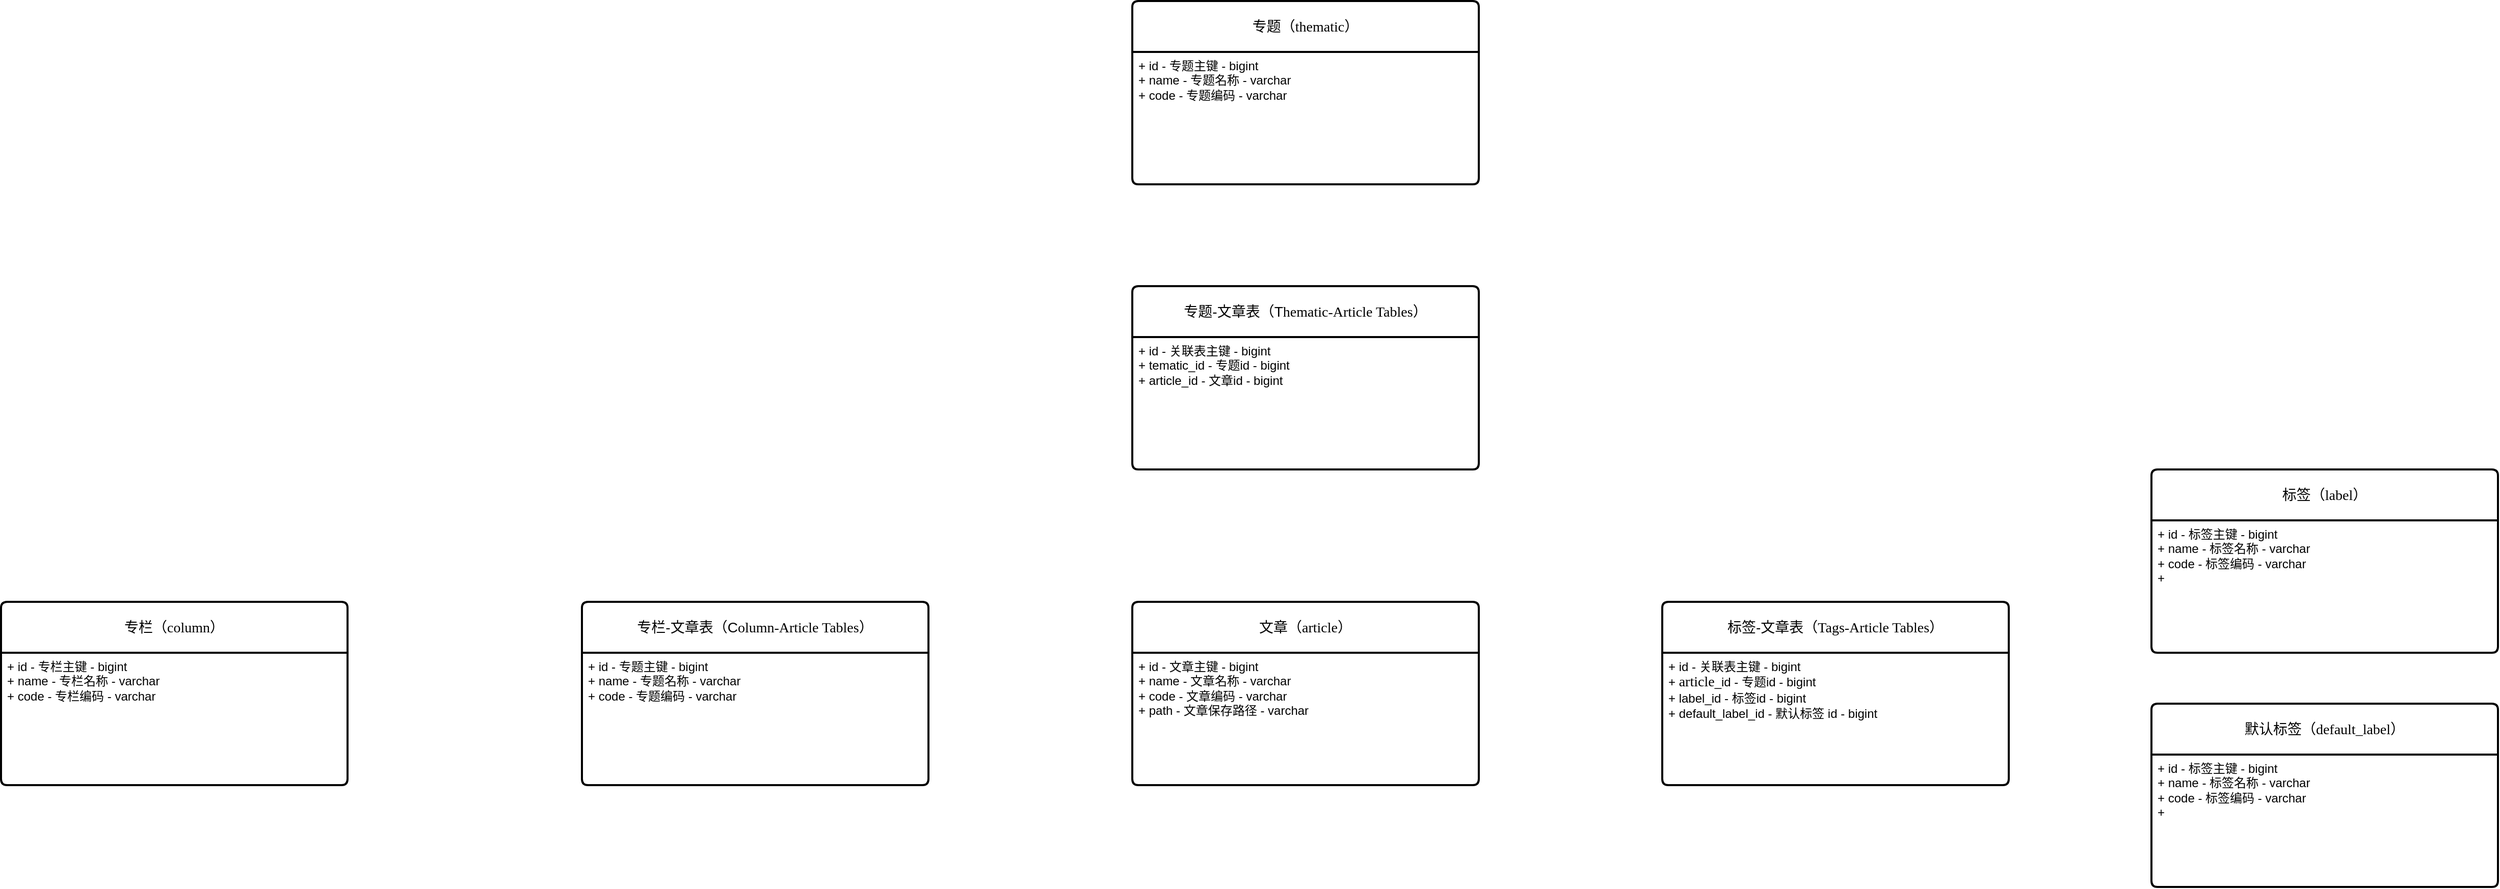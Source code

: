 <mxfile version="27.0.5">
  <diagram name="第 1 页" id="I1ErNXHB0BoW2DpfOcAM">
    <mxGraphModel dx="2842" dy="1817" grid="1" gridSize="10" guides="1" tooltips="1" connect="1" arrows="1" fold="1" page="1" pageScale="1" pageWidth="827" pageHeight="1169" math="0" shadow="0">
      <root>
        <mxCell id="0" />
        <mxCell id="1" parent="0" />
        <mxCell id="AwYpqpUh4EfOczfZwocW-6" value="专题（&lt;span style=&quot;font-family: 微软雅黑; text-align: start; white-space-collapse: preserve;&quot;&gt;thematic&lt;/span&gt;）" style="swimlane;childLayout=stackLayout;horizontal=1;startSize=50;horizontalStack=0;rounded=1;fontSize=14;fontStyle=0;strokeWidth=2;resizeParent=0;resizeLast=1;shadow=0;dashed=0;align=center;arcSize=4;whiteSpace=wrap;html=1;" vertex="1" parent="1">
          <mxGeometry x="100" y="-280" width="340" height="180" as="geometry" />
        </mxCell>
        <mxCell id="AwYpqpUh4EfOczfZwocW-7" value="+ id - 专题主键 - bigint&lt;br&gt;+ name - 专题名称 - varchar&lt;br&gt;+ code - 专题编码 - varchar" style="align=left;strokeColor=none;fillColor=none;spacingLeft=4;spacingRight=4;fontSize=12;verticalAlign=top;resizable=0;rotatable=0;part=1;html=1;whiteSpace=wrap;" vertex="1" parent="AwYpqpUh4EfOczfZwocW-6">
          <mxGeometry y="50" width="340" height="130" as="geometry" />
        </mxCell>
        <mxCell id="AwYpqpUh4EfOczfZwocW-9" value="标签（&lt;span style=&quot;font-family: 微软雅黑; text-align: start; white-space-collapse: preserve;&quot;&gt;label&lt;/span&gt;）" style="swimlane;childLayout=stackLayout;horizontal=1;startSize=50;horizontalStack=0;rounded=1;fontSize=14;fontStyle=0;strokeWidth=2;resizeParent=0;resizeLast=1;shadow=0;dashed=0;align=center;arcSize=4;whiteSpace=wrap;html=1;" vertex="1" parent="1">
          <mxGeometry x="1100" y="180" width="340" height="180" as="geometry" />
        </mxCell>
        <mxCell id="AwYpqpUh4EfOczfZwocW-10" value="+ id - 标签主键 - bigint&lt;br&gt;+ name - 标签名称 - varchar&lt;br&gt;+ code - 标签编码 - varchar&lt;div&gt;+&amp;nbsp;&lt;/div&gt;" style="align=left;strokeColor=none;fillColor=none;spacingLeft=4;spacingRight=4;fontSize=12;verticalAlign=top;resizable=0;rotatable=0;part=1;html=1;whiteSpace=wrap;" vertex="1" parent="AwYpqpUh4EfOczfZwocW-9">
          <mxGeometry y="50" width="340" height="130" as="geometry" />
        </mxCell>
        <mxCell id="AwYpqpUh4EfOczfZwocW-11" value="标签-文章表（&lt;span style=&quot;font-family: 微软雅黑; text-align: start; white-space-collapse: preserve;&quot;&gt;Tags-Article Tables&lt;/span&gt;）" style="swimlane;childLayout=stackLayout;horizontal=1;startSize=50;horizontalStack=0;rounded=1;fontSize=14;fontStyle=0;strokeWidth=2;resizeParent=0;resizeLast=1;shadow=0;dashed=0;align=center;arcSize=4;whiteSpace=wrap;html=1;" vertex="1" parent="1">
          <mxGeometry x="620" y="310" width="340" height="180" as="geometry" />
        </mxCell>
        <mxCell id="AwYpqpUh4EfOczfZwocW-12" value="+ id - 关联表主键 - bigint&lt;div&gt;+ &lt;font face=&quot;微软雅黑&quot;&gt;&lt;span style=&quot;font-size: 14px; white-space-collapse: preserve;&quot;&gt;article&lt;/span&gt;&lt;/font&gt;_id - 专题id - bigint&lt;/div&gt;&lt;div&gt;+ label_id - 标签id - bigint&lt;/div&gt;&lt;div&gt;+ default_label_id - 默认标签 id - bigint&lt;/div&gt;" style="align=left;strokeColor=none;fillColor=none;spacingLeft=4;spacingRight=4;fontSize=12;verticalAlign=top;resizable=0;rotatable=0;part=1;html=1;whiteSpace=wrap;" vertex="1" parent="AwYpqpUh4EfOczfZwocW-11">
          <mxGeometry y="50" width="340" height="130" as="geometry" />
        </mxCell>
        <mxCell id="AwYpqpUh4EfOczfZwocW-13" value="默认标签（&lt;span style=&quot;font-family: 微软雅黑; text-align: start; white-space-collapse: preserve;&quot;&gt;default_&lt;/span&gt;&lt;span style=&quot;font-family: 微软雅黑; text-align: start; white-space-collapse: preserve;&quot;&gt;label&lt;/span&gt;）" style="swimlane;childLayout=stackLayout;horizontal=1;startSize=50;horizontalStack=0;rounded=1;fontSize=14;fontStyle=0;strokeWidth=2;resizeParent=0;resizeLast=1;shadow=0;dashed=0;align=center;arcSize=4;whiteSpace=wrap;html=1;" vertex="1" parent="1">
          <mxGeometry x="1100" y="410" width="340" height="180" as="geometry" />
        </mxCell>
        <mxCell id="AwYpqpUh4EfOczfZwocW-14" value="+ id - 标签主键 - bigint&lt;br&gt;+ name - 标签名称 - varchar&lt;br&gt;+ code - 标签编码 - varchar&lt;div&gt;+&amp;nbsp;&lt;/div&gt;" style="align=left;strokeColor=none;fillColor=none;spacingLeft=4;spacingRight=4;fontSize=12;verticalAlign=top;resizable=0;rotatable=0;part=1;html=1;whiteSpace=wrap;" vertex="1" parent="AwYpqpUh4EfOczfZwocW-13">
          <mxGeometry y="50" width="340" height="130" as="geometry" />
        </mxCell>
        <mxCell id="AwYpqpUh4EfOczfZwocW-15" value="文章（&lt;span style=&quot;font-family: 微软雅黑; text-align: start; white-space-collapse: preserve;&quot;&gt;article&lt;/span&gt;）" style="swimlane;childLayout=stackLayout;horizontal=1;startSize=50;horizontalStack=0;rounded=1;fontSize=14;fontStyle=0;strokeWidth=2;resizeParent=0;resizeLast=1;shadow=0;dashed=0;align=center;arcSize=4;whiteSpace=wrap;html=1;" vertex="1" parent="1">
          <mxGeometry x="100" y="310" width="340" height="180" as="geometry" />
        </mxCell>
        <mxCell id="AwYpqpUh4EfOczfZwocW-16" value="+ id - 文章主键 - bigint&lt;br&gt;+ name - 文章名称 - varchar&lt;br&gt;+ code - 文章编码 - varchar&lt;div&gt;+ path - 文章保存路径 - varchar&lt;/div&gt;" style="align=left;strokeColor=none;fillColor=none;spacingLeft=4;spacingRight=4;fontSize=12;verticalAlign=top;resizable=0;rotatable=0;part=1;html=1;whiteSpace=wrap;" vertex="1" parent="AwYpqpUh4EfOczfZwocW-15">
          <mxGeometry y="50" width="340" height="130" as="geometry" />
        </mxCell>
        <mxCell id="AwYpqpUh4EfOczfZwocW-17" value="专题-文章表（T&lt;span style=&quot;font-family: 微软雅黑; text-align: start; white-space-collapse: preserve;&quot;&gt;hematic-Article Tables&lt;/span&gt;）" style="swimlane;childLayout=stackLayout;horizontal=1;startSize=50;horizontalStack=0;rounded=1;fontSize=14;fontStyle=0;strokeWidth=2;resizeParent=0;resizeLast=1;shadow=0;dashed=0;align=center;arcSize=4;whiteSpace=wrap;html=1;" vertex="1" parent="1">
          <mxGeometry x="100" width="340" height="180" as="geometry" />
        </mxCell>
        <mxCell id="AwYpqpUh4EfOczfZwocW-18" value="+ id - 关联表主键 - bigint&lt;br&gt;+ tematic_id - 专题id - bigint&lt;div&gt;+ article_id - 文章id - bigint&lt;/div&gt;" style="align=left;strokeColor=none;fillColor=none;spacingLeft=4;spacingRight=4;fontSize=12;verticalAlign=top;resizable=0;rotatable=0;part=1;html=1;whiteSpace=wrap;" vertex="1" parent="AwYpqpUh4EfOczfZwocW-17">
          <mxGeometry y="50" width="340" height="130" as="geometry" />
        </mxCell>
        <mxCell id="AwYpqpUh4EfOczfZwocW-19" value="专栏-文章表（C&lt;span style=&quot;font-family: 微软雅黑; text-align: start; white-space-collapse: preserve;&quot;&gt;olumn-Article Tables&lt;/span&gt;）" style="swimlane;childLayout=stackLayout;horizontal=1;startSize=50;horizontalStack=0;rounded=1;fontSize=14;fontStyle=0;strokeWidth=2;resizeParent=0;resizeLast=1;shadow=0;dashed=0;align=center;arcSize=4;whiteSpace=wrap;html=1;" vertex="1" parent="1">
          <mxGeometry x="-440" y="310" width="340" height="180" as="geometry" />
        </mxCell>
        <mxCell id="AwYpqpUh4EfOczfZwocW-20" value="+ id - 专题主键 - bigint&lt;br&gt;+ name - 专题名称 - varchar&lt;br&gt;+ code - 专题编码 - varchar" style="align=left;strokeColor=none;fillColor=none;spacingLeft=4;spacingRight=4;fontSize=12;verticalAlign=top;resizable=0;rotatable=0;part=1;html=1;whiteSpace=wrap;" vertex="1" parent="AwYpqpUh4EfOczfZwocW-19">
          <mxGeometry y="50" width="340" height="130" as="geometry" />
        </mxCell>
        <mxCell id="AwYpqpUh4EfOczfZwocW-21" value="专栏（&lt;span style=&quot;font-family: 微软雅黑; text-align: start; white-space-collapse: preserve;&quot;&gt;column&lt;/span&gt;）" style="swimlane;childLayout=stackLayout;horizontal=1;startSize=50;horizontalStack=0;rounded=1;fontSize=14;fontStyle=0;strokeWidth=2;resizeParent=0;resizeLast=1;shadow=0;dashed=0;align=center;arcSize=4;whiteSpace=wrap;html=1;" vertex="1" parent="1">
          <mxGeometry x="-1010" y="310" width="340" height="180" as="geometry" />
        </mxCell>
        <mxCell id="AwYpqpUh4EfOczfZwocW-22" value="+ id - 专栏主键 - bigint&lt;br&gt;+ name - 专栏名称 - varchar&lt;br&gt;+ code - 专栏编码 - varchar" style="align=left;strokeColor=none;fillColor=none;spacingLeft=4;spacingRight=4;fontSize=12;verticalAlign=top;resizable=0;rotatable=0;part=1;html=1;whiteSpace=wrap;" vertex="1" parent="AwYpqpUh4EfOczfZwocW-21">
          <mxGeometry y="50" width="340" height="130" as="geometry" />
        </mxCell>
      </root>
    </mxGraphModel>
  </diagram>
</mxfile>
